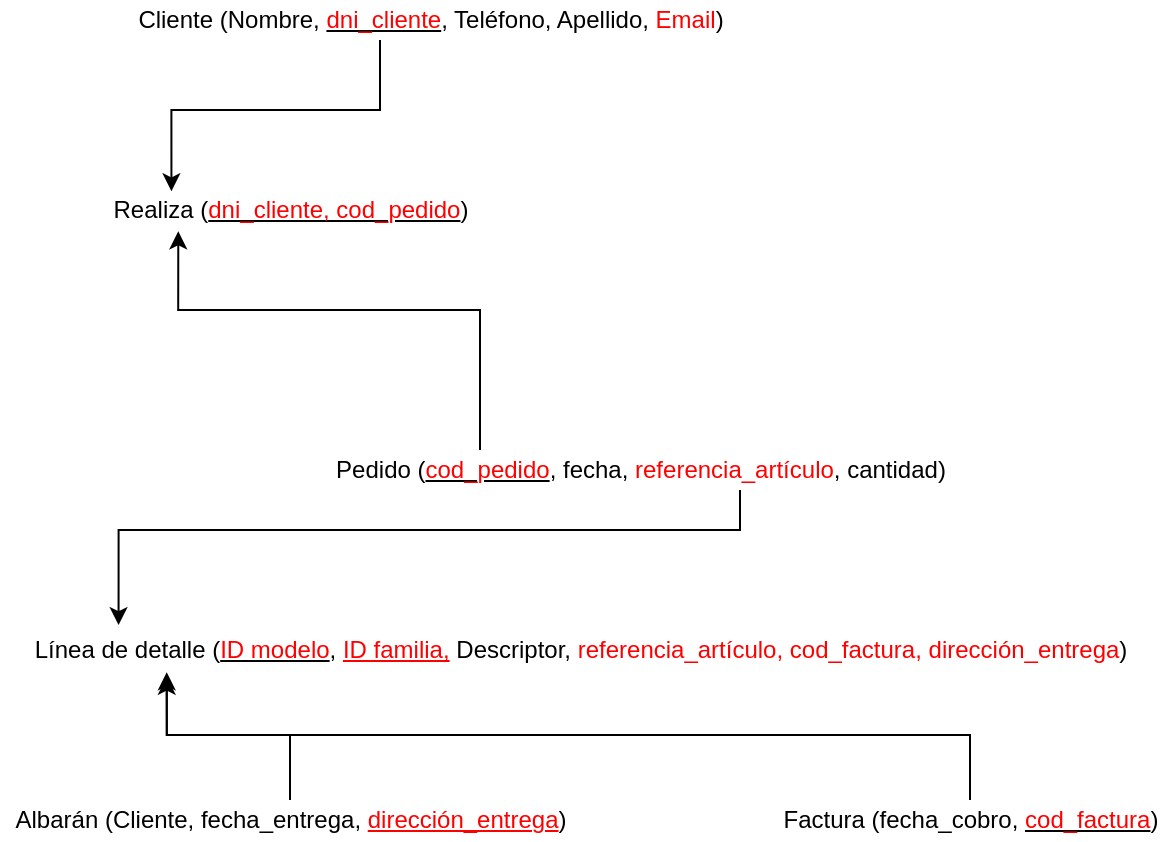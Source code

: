 <mxfile version="14.5.1" type="device"><diagram id="4V8fnGPQCJfIm74sP5tx" name="Página-1"><mxGraphModel dx="905" dy="665" grid="1" gridSize="10" guides="1" tooltips="1" connect="1" arrows="1" fold="1" page="1" pageScale="1" pageWidth="850" pageHeight="1100" math="0" shadow="0"><root><mxCell id="0"/><mxCell id="1" parent="0"/><mxCell id="hN4xlBCFZE6cPUVJfOwO-1" value="Cliente (Nombre, &lt;u&gt;&lt;font color=&quot;#ff0000&quot;&gt;dni_cliente&lt;/font&gt;&lt;/u&gt;, Teléfono, Apellido, &lt;font color=&quot;#ff0000&quot;&gt;Email&lt;/font&gt;)" style="text;html=1;align=center;verticalAlign=middle;resizable=0;points=[];autosize=1;strokeColor=none;fillColor=none;" parent="1" vertex="1"><mxGeometry x="160" y="165" width="310" height="20" as="geometry"/></mxCell><mxCell id="hN4xlBCFZE6cPUVJfOwO-2" value="Realiza (&lt;u&gt;&lt;font color=&quot;#ff0000&quot;&gt;dni_cliente&lt;/font&gt;&lt;/u&gt;&lt;u&gt;&lt;font color=&quot;#ff0000&quot;&gt;, cod_pedido&lt;/font&gt;&lt;/u&gt;)" style="text;html=1;align=center;verticalAlign=middle;resizable=0;points=[];autosize=1;strokeColor=none;fillColor=none;" parent="1" vertex="1"><mxGeometry x="150" y="260" width="190" height="20" as="geometry"/></mxCell><mxCell id="hN4xlBCFZE6cPUVJfOwO-3" value="Pedido (&lt;u&gt;&lt;font color=&quot;#ff0000&quot;&gt;cod_pedido&lt;/font&gt;&lt;/u&gt;, fecha, &lt;font color=&quot;#ff0000&quot;&gt;referencia_artículo&lt;/font&gt;, cantidad)" style="text;html=1;align=center;verticalAlign=middle;resizable=0;points=[];autosize=1;strokeColor=none;fillColor=none;" parent="1" vertex="1"><mxGeometry x="260" y="390" width="320" height="20" as="geometry"/></mxCell><mxCell id="hN4xlBCFZE6cPUVJfOwO-5" value="Línea de detalle (&lt;u&gt;&lt;font color=&quot;#ff0000&quot;&gt;ID modelo&lt;/font&gt;&lt;/u&gt;,&amp;nbsp;&lt;font color=&quot;#ff0000&quot;&gt;&lt;u&gt;ID familia,&lt;/u&gt;&amp;nbsp;&lt;/font&gt;Descriptor, &lt;font color=&quot;#ff0000&quot;&gt;referencia_artículo, cod_factura, dirección_entrega&lt;/font&gt;)" style="text;html=1;align=center;verticalAlign=middle;resizable=0;points=[];autosize=1;strokeColor=none;fillColor=none;" parent="1" vertex="1"><mxGeometry x="110" y="480" width="560" height="20" as="geometry"/></mxCell><mxCell id="hN4xlBCFZE6cPUVJfOwO-7" style="edgeStyle=orthogonalEdgeStyle;rounded=0;orthogonalLoop=1;jettySize=auto;html=1;entryX=0.206;entryY=1.033;entryDx=0;entryDy=0;entryPerimeter=0;" parent="1" source="hN4xlBCFZE6cPUVJfOwO-3" target="hN4xlBCFZE6cPUVJfOwO-2" edge="1"><mxGeometry relative="1" as="geometry"><Array as="points"><mxPoint x="340" y="320"/><mxPoint x="189" y="320"/></Array></mxGeometry></mxCell><mxCell id="hN4xlBCFZE6cPUVJfOwO-9" style="edgeStyle=orthogonalEdgeStyle;rounded=0;orthogonalLoop=1;jettySize=auto;html=1;entryX=0.188;entryY=0.033;entryDx=0;entryDy=0;entryPerimeter=0;" parent="1" source="hN4xlBCFZE6cPUVJfOwO-1" target="hN4xlBCFZE6cPUVJfOwO-2" edge="1"><mxGeometry relative="1" as="geometry"><Array as="points"><mxPoint x="290" y="220"/><mxPoint x="186" y="220"/></Array></mxGeometry></mxCell><mxCell id="hN4xlBCFZE6cPUVJfOwO-10" value="Albarán (Cliente, fecha_entrega,&amp;nbsp;&lt;font color=&quot;#ff0000&quot;&gt;&lt;u&gt;dirección_entrega&lt;/u&gt;&lt;/font&gt;)" style="text;html=1;align=center;verticalAlign=middle;resizable=0;points=[];autosize=1;strokeColor=none;fillColor=none;" parent="1" vertex="1"><mxGeometry x="100" y="565" width="290" height="20" as="geometry"/></mxCell><mxCell id="KC1dAed64shR5C8KMVPI-1" style="edgeStyle=orthogonalEdgeStyle;rounded=0;orthogonalLoop=1;jettySize=auto;html=1;entryX=0.131;entryY=1.167;entryDx=0;entryDy=0;entryPerimeter=0;" edge="1" parent="1" source="hN4xlBCFZE6cPUVJfOwO-11" target="hN4xlBCFZE6cPUVJfOwO-5"><mxGeometry relative="1" as="geometry"/></mxCell><mxCell id="hN4xlBCFZE6cPUVJfOwO-11" value="Factura (fecha_cobro, &lt;u&gt;&lt;font color=&quot;#ff0000&quot;&gt;cod_factura&lt;/font&gt;&lt;/u&gt;)" style="text;html=1;align=center;verticalAlign=middle;resizable=0;points=[];autosize=1;strokeColor=none;fillColor=none;" parent="1" vertex="1"><mxGeometry x="485" y="565" width="200" height="20" as="geometry"/></mxCell><mxCell id="hN4xlBCFZE6cPUVJfOwO-13" style="edgeStyle=orthogonalEdgeStyle;rounded=0;orthogonalLoop=1;jettySize=auto;html=1;entryX=0.131;entryY=1.055;entryDx=0;entryDy=0;entryPerimeter=0;" parent="1" source="hN4xlBCFZE6cPUVJfOwO-10" target="hN4xlBCFZE6cPUVJfOwO-5" edge="1"><mxGeometry relative="1" as="geometry"/></mxCell><mxCell id="hN4xlBCFZE6cPUVJfOwO-15" style="edgeStyle=orthogonalEdgeStyle;rounded=0;orthogonalLoop=1;jettySize=auto;html=1;entryX=0.088;entryY=-0.122;entryDx=0;entryDy=0;entryPerimeter=0;" parent="1" source="hN4xlBCFZE6cPUVJfOwO-3" target="hN4xlBCFZE6cPUVJfOwO-5" edge="1"><mxGeometry relative="1" as="geometry"><Array as="points"><mxPoint x="470" y="430"/><mxPoint x="159" y="430"/></Array></mxGeometry></mxCell></root></mxGraphModel></diagram></mxfile>